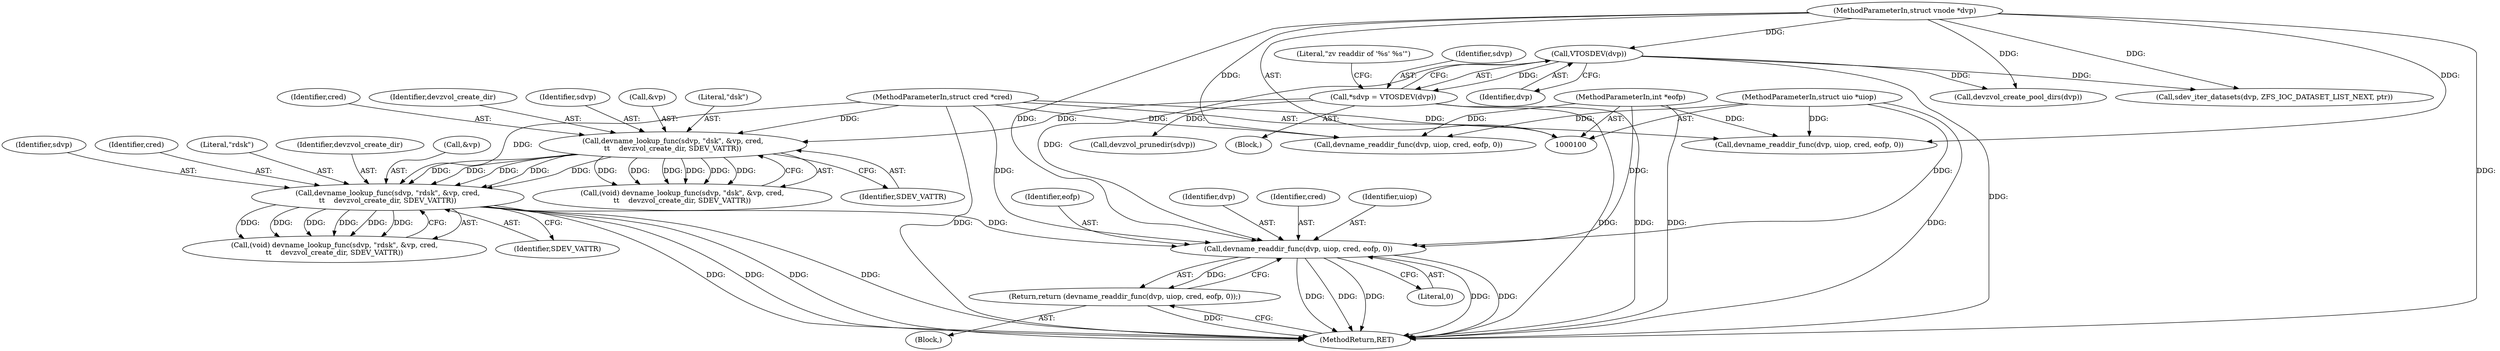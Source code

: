 digraph "0_illumos-gate_d65686849024838243515b5c40ae2c479460b4b5@API" {
"1000170" [label="(Call,devname_readdir_func(dvp, uiop, cred, eofp, 0))"];
"1000111" [label="(Call,VTOSDEV(dvp))"];
"1000101" [label="(MethodParameterIn,struct vnode *dvp)"];
"1000102" [label="(MethodParameterIn,struct uio *uiop)"];
"1000153" [label="(Call,devname_lookup_func(sdvp, \"rdsk\", &vp, cred,\n\t\t    devzvol_create_dir, SDEV_VATTR))"];
"1000141" [label="(Call,devname_lookup_func(sdvp, \"dsk\", &vp, cred,\n\t\t    devzvol_create_dir, SDEV_VATTR))"];
"1000109" [label="(Call,*sdvp = VTOSDEV(dvp))"];
"1000103" [label="(MethodParameterIn,struct cred *cred)"];
"1000104" [label="(MethodParameterIn,int *eofp)"];
"1000169" [label="(Return,return (devname_readdir_func(dvp, uiop, cred, eofp, 0));)"];
"1000154" [label="(Identifier,sdvp)"];
"1000142" [label="(Identifier,sdvp)"];
"1000148" [label="(Identifier,SDEV_VATTR)"];
"1000101" [label="(MethodParameterIn,struct vnode *dvp)"];
"1000245" [label="(Call,sdev_iter_datasets(dvp, ZFS_IOC_DATASET_LIST_NEXT, ptr))"];
"1000175" [label="(Literal,0)"];
"1000112" [label="(Identifier,dvp)"];
"1000110" [label="(Identifier,sdvp)"];
"1000182" [label="(Call,devzvol_prunedir(sdvp))"];
"1000256" [label="(Call,devname_readdir_func(dvp, uiop, cred, eofp, 0))"];
"1000109" [label="(Call,*sdvp = VTOSDEV(dvp))"];
"1000155" [label="(Literal,\"rdsk\")"];
"1000169" [label="(Return,return (devname_readdir_func(dvp, uiop, cred, eofp, 0));)"];
"1000139" [label="(Call,(void) devname_lookup_func(sdvp, \"dsk\", &vp, cred,\n\t\t    devzvol_create_dir, SDEV_VATTR))"];
"1000174" [label="(Identifier,eofp)"];
"1000170" [label="(Call,devname_readdir_func(dvp, uiop, cred, eofp, 0))"];
"1000171" [label="(Identifier,dvp)"];
"1000159" [label="(Identifier,devzvol_create_dir)"];
"1000262" [label="(MethodReturn,RET)"];
"1000219" [label="(Call,devname_readdir_func(dvp, uiop, cred, eofp, 0))"];
"1000151" [label="(Call,(void) devname_lookup_func(sdvp, \"rdsk\", &vp, cred,\n\t\t    devzvol_create_dir, SDEV_VATTR))"];
"1000104" [label="(MethodParameterIn,int *eofp)"];
"1000153" [label="(Call,devname_lookup_func(sdvp, \"rdsk\", &vp, cred,\n\t\t    devzvol_create_dir, SDEV_VATTR))"];
"1000144" [label="(Call,&vp)"];
"1000143" [label="(Literal,\"dsk\")"];
"1000107" [label="(Block,)"];
"1000160" [label="(Identifier,SDEV_VATTR)"];
"1000116" [label="(Literal,\"zv readdir of '%s' %s'\")"];
"1000173" [label="(Identifier,cred)"];
"1000132" [label="(Block,)"];
"1000146" [label="(Identifier,cred)"];
"1000141" [label="(Call,devname_lookup_func(sdvp, \"dsk\", &vp, cred,\n\t\t    devzvol_create_dir, SDEV_VATTR))"];
"1000156" [label="(Call,&vp)"];
"1000158" [label="(Identifier,cred)"];
"1000103" [label="(MethodParameterIn,struct cred *cred)"];
"1000210" [label="(Call,devzvol_create_pool_dirs(dvp))"];
"1000147" [label="(Identifier,devzvol_create_dir)"];
"1000102" [label="(MethodParameterIn,struct uio *uiop)"];
"1000111" [label="(Call,VTOSDEV(dvp))"];
"1000172" [label="(Identifier,uiop)"];
"1000170" -> "1000169"  [label="AST: "];
"1000170" -> "1000175"  [label="CFG: "];
"1000171" -> "1000170"  [label="AST: "];
"1000172" -> "1000170"  [label="AST: "];
"1000173" -> "1000170"  [label="AST: "];
"1000174" -> "1000170"  [label="AST: "];
"1000175" -> "1000170"  [label="AST: "];
"1000169" -> "1000170"  [label="CFG: "];
"1000170" -> "1000262"  [label="DDG: "];
"1000170" -> "1000262"  [label="DDG: "];
"1000170" -> "1000262"  [label="DDG: "];
"1000170" -> "1000262"  [label="DDG: "];
"1000170" -> "1000262"  [label="DDG: "];
"1000170" -> "1000169"  [label="DDG: "];
"1000111" -> "1000170"  [label="DDG: "];
"1000101" -> "1000170"  [label="DDG: "];
"1000102" -> "1000170"  [label="DDG: "];
"1000153" -> "1000170"  [label="DDG: "];
"1000103" -> "1000170"  [label="DDG: "];
"1000104" -> "1000170"  [label="DDG: "];
"1000111" -> "1000109"  [label="AST: "];
"1000111" -> "1000112"  [label="CFG: "];
"1000112" -> "1000111"  [label="AST: "];
"1000109" -> "1000111"  [label="CFG: "];
"1000111" -> "1000262"  [label="DDG: "];
"1000111" -> "1000109"  [label="DDG: "];
"1000101" -> "1000111"  [label="DDG: "];
"1000111" -> "1000210"  [label="DDG: "];
"1000111" -> "1000245"  [label="DDG: "];
"1000101" -> "1000100"  [label="AST: "];
"1000101" -> "1000262"  [label="DDG: "];
"1000101" -> "1000210"  [label="DDG: "];
"1000101" -> "1000219"  [label="DDG: "];
"1000101" -> "1000245"  [label="DDG: "];
"1000101" -> "1000256"  [label="DDG: "];
"1000102" -> "1000100"  [label="AST: "];
"1000102" -> "1000262"  [label="DDG: "];
"1000102" -> "1000219"  [label="DDG: "];
"1000102" -> "1000256"  [label="DDG: "];
"1000153" -> "1000151"  [label="AST: "];
"1000153" -> "1000160"  [label="CFG: "];
"1000154" -> "1000153"  [label="AST: "];
"1000155" -> "1000153"  [label="AST: "];
"1000156" -> "1000153"  [label="AST: "];
"1000158" -> "1000153"  [label="AST: "];
"1000159" -> "1000153"  [label="AST: "];
"1000160" -> "1000153"  [label="AST: "];
"1000151" -> "1000153"  [label="CFG: "];
"1000153" -> "1000262"  [label="DDG: "];
"1000153" -> "1000262"  [label="DDG: "];
"1000153" -> "1000262"  [label="DDG: "];
"1000153" -> "1000262"  [label="DDG: "];
"1000153" -> "1000151"  [label="DDG: "];
"1000153" -> "1000151"  [label="DDG: "];
"1000153" -> "1000151"  [label="DDG: "];
"1000153" -> "1000151"  [label="DDG: "];
"1000153" -> "1000151"  [label="DDG: "];
"1000153" -> "1000151"  [label="DDG: "];
"1000141" -> "1000153"  [label="DDG: "];
"1000141" -> "1000153"  [label="DDG: "];
"1000141" -> "1000153"  [label="DDG: "];
"1000141" -> "1000153"  [label="DDG: "];
"1000141" -> "1000153"  [label="DDG: "];
"1000103" -> "1000153"  [label="DDG: "];
"1000141" -> "1000139"  [label="AST: "];
"1000141" -> "1000148"  [label="CFG: "];
"1000142" -> "1000141"  [label="AST: "];
"1000143" -> "1000141"  [label="AST: "];
"1000144" -> "1000141"  [label="AST: "];
"1000146" -> "1000141"  [label="AST: "];
"1000147" -> "1000141"  [label="AST: "];
"1000148" -> "1000141"  [label="AST: "];
"1000139" -> "1000141"  [label="CFG: "];
"1000141" -> "1000139"  [label="DDG: "];
"1000141" -> "1000139"  [label="DDG: "];
"1000141" -> "1000139"  [label="DDG: "];
"1000141" -> "1000139"  [label="DDG: "];
"1000141" -> "1000139"  [label="DDG: "];
"1000141" -> "1000139"  [label="DDG: "];
"1000109" -> "1000141"  [label="DDG: "];
"1000103" -> "1000141"  [label="DDG: "];
"1000109" -> "1000107"  [label="AST: "];
"1000110" -> "1000109"  [label="AST: "];
"1000116" -> "1000109"  [label="CFG: "];
"1000109" -> "1000262"  [label="DDG: "];
"1000109" -> "1000262"  [label="DDG: "];
"1000109" -> "1000182"  [label="DDG: "];
"1000103" -> "1000100"  [label="AST: "];
"1000103" -> "1000262"  [label="DDG: "];
"1000103" -> "1000219"  [label="DDG: "];
"1000103" -> "1000256"  [label="DDG: "];
"1000104" -> "1000100"  [label="AST: "];
"1000104" -> "1000262"  [label="DDG: "];
"1000104" -> "1000219"  [label="DDG: "];
"1000104" -> "1000256"  [label="DDG: "];
"1000169" -> "1000132"  [label="AST: "];
"1000262" -> "1000169"  [label="CFG: "];
"1000169" -> "1000262"  [label="DDG: "];
}
